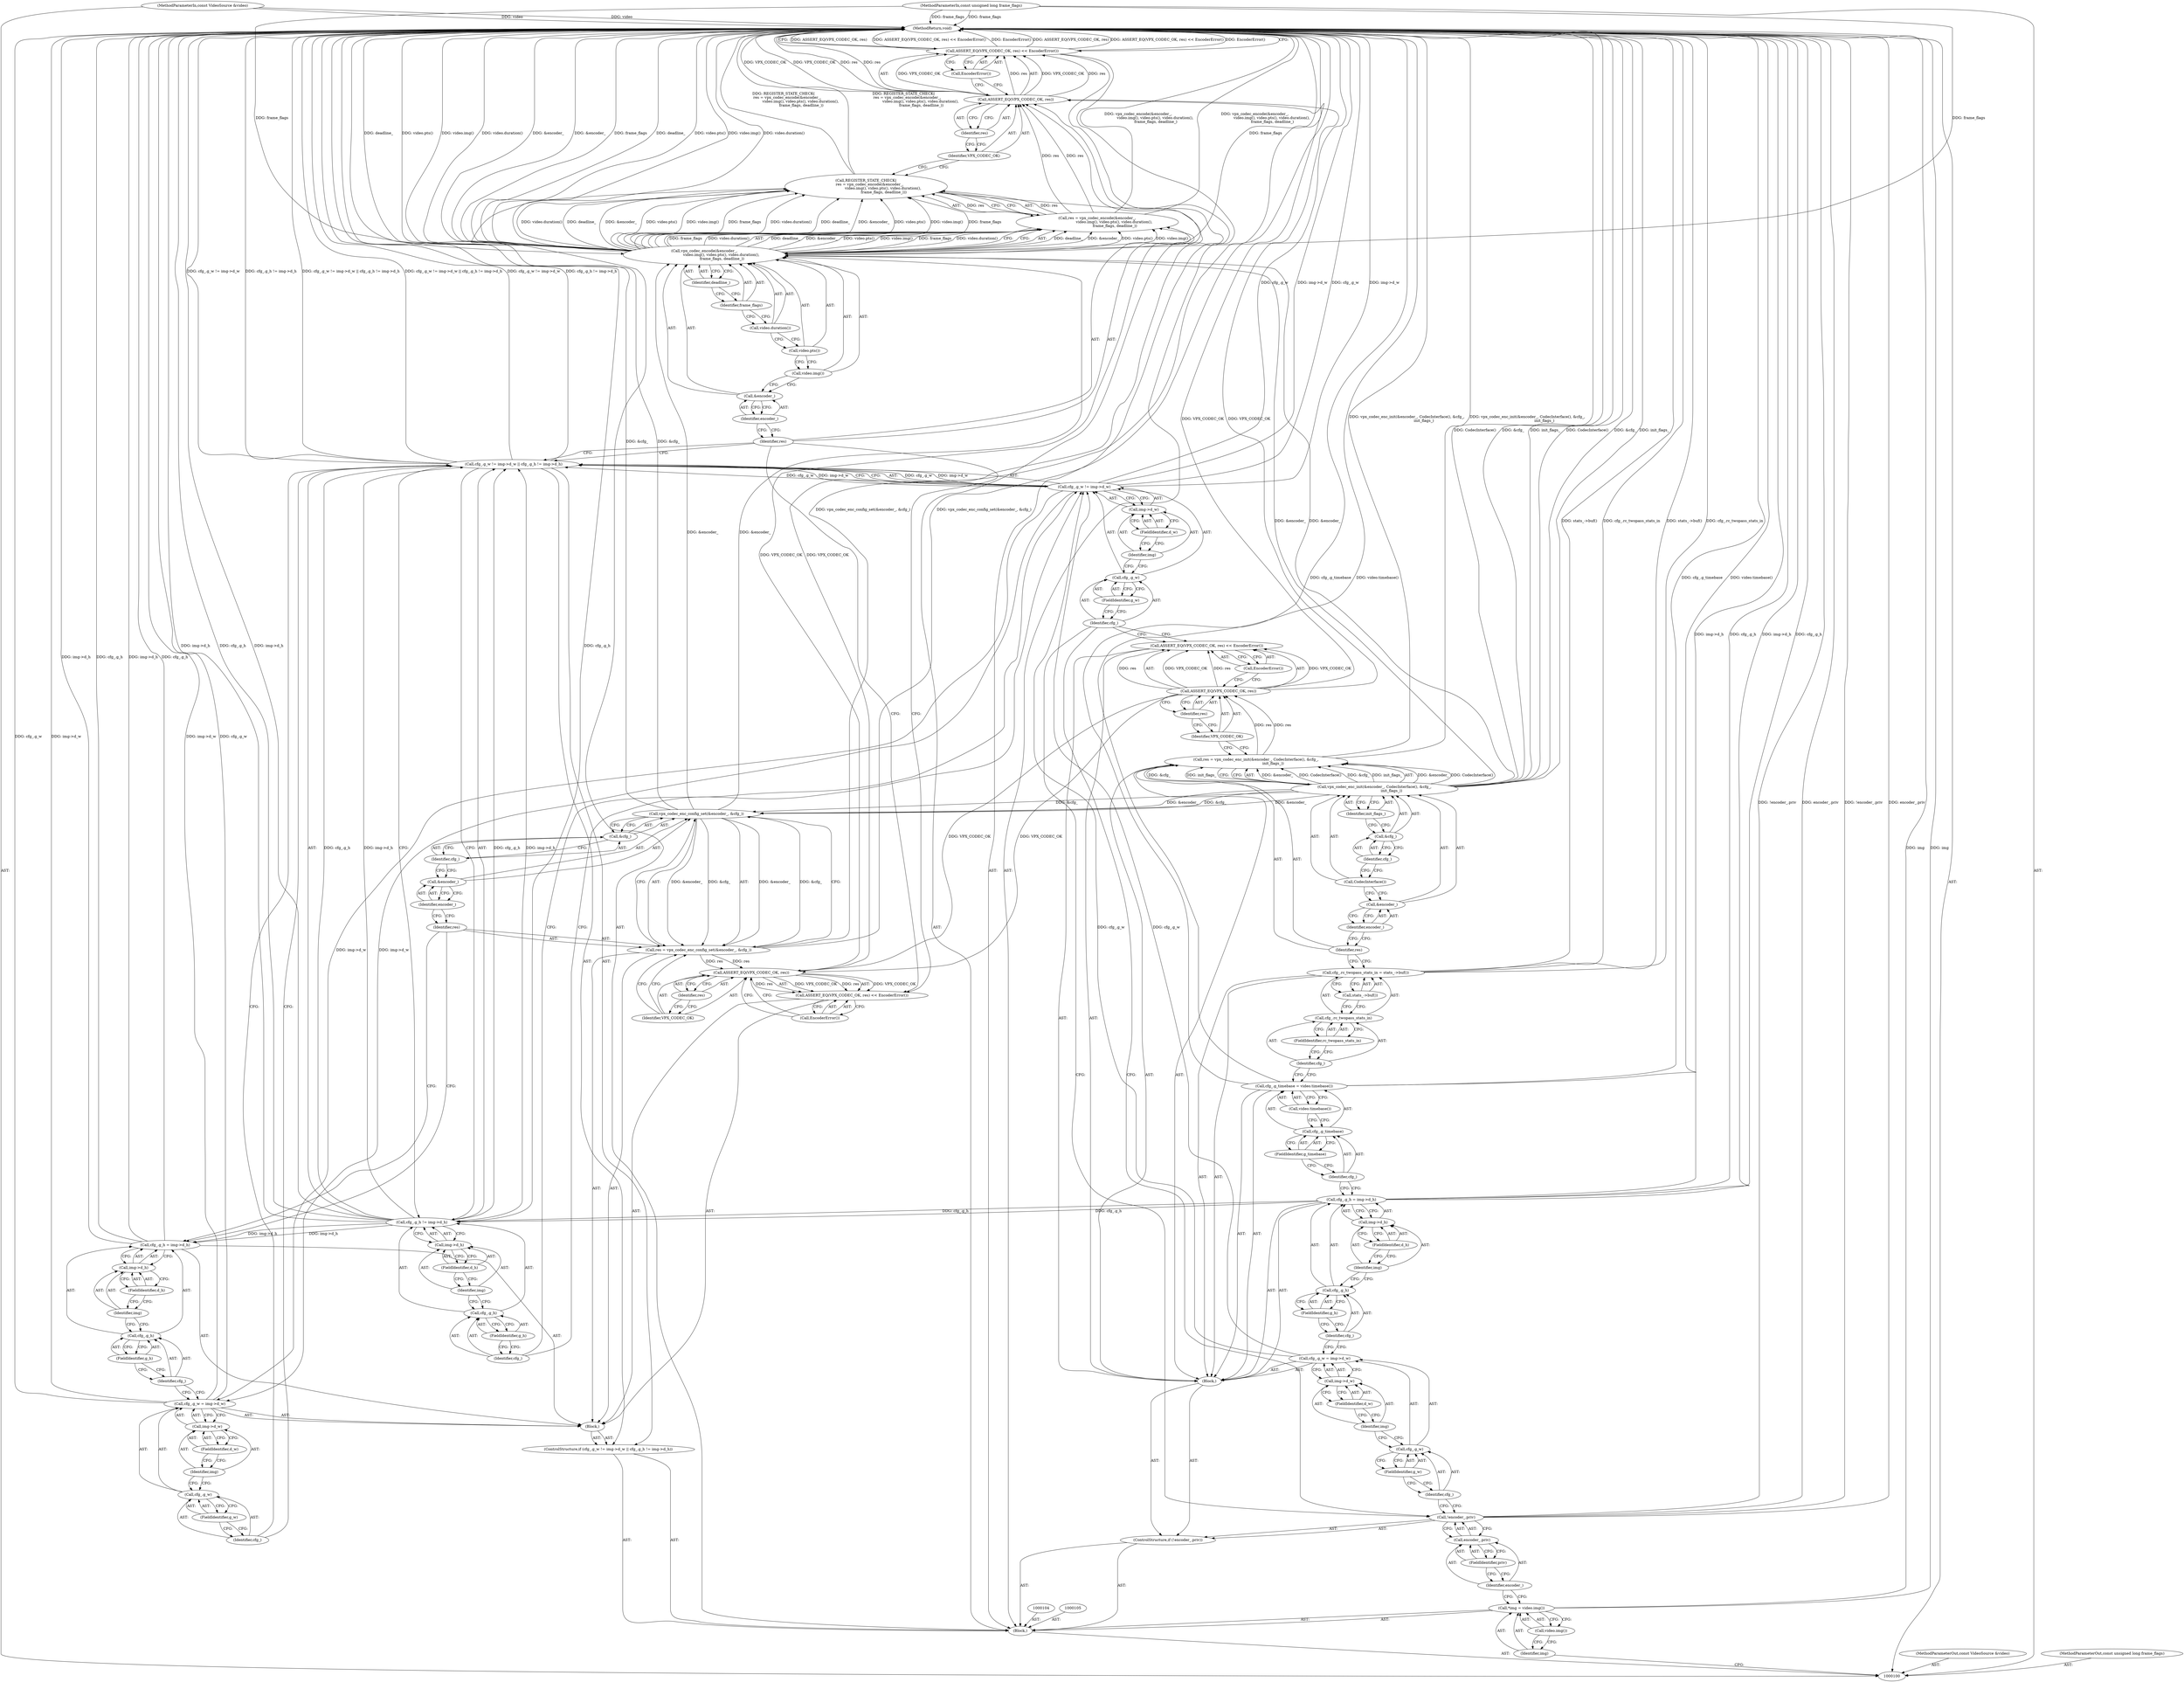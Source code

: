 digraph "1_Android_5a9753fca56f0eeb9f61e342b2fccffc364f9426_61" {
"1000212" [label="(MethodReturn,void)"];
"1000101" [label="(MethodParameterIn,const VideoSource &video)"];
"1000309" [label="(MethodParameterOut,const VideoSource &video)"];
"1000133" [label="(Call,video.timebase())"];
"1000129" [label="(Call,cfg_.g_timebase = video.timebase())"];
"1000130" [label="(Call,cfg_.g_timebase)"];
"1000131" [label="(Identifier,cfg_)"];
"1000132" [label="(FieldIdentifier,g_timebase)"];
"1000138" [label="(Call,stats_->buf())"];
"1000134" [label="(Call,cfg_.rc_twopass_stats_in = stats_->buf())"];
"1000135" [label="(Call,cfg_.rc_twopass_stats_in)"];
"1000136" [label="(Identifier,cfg_)"];
"1000137" [label="(FieldIdentifier,rc_twopass_stats_in)"];
"1000141" [label="(Call,vpx_codec_enc_init(&encoder_, CodecInterface(), &cfg_,\n                             init_flags_))"];
"1000142" [label="(Call,&encoder_)"];
"1000143" [label="(Identifier,encoder_)"];
"1000139" [label="(Call,res = vpx_codec_enc_init(&encoder_, CodecInterface(), &cfg_,\n                             init_flags_))"];
"1000140" [label="(Identifier,res)"];
"1000144" [label="(Call,CodecInterface())"];
"1000145" [label="(Call,&cfg_)"];
"1000146" [label="(Identifier,cfg_)"];
"1000147" [label="(Identifier,init_flags_)"];
"1000150" [label="(Identifier,VPX_CODEC_OK)"];
"1000151" [label="(Identifier,res)"];
"1000152" [label="(Call,EncoderError())"];
"1000148" [label="(Call,ASSERT_EQ(VPX_CODEC_OK, res) << EncoderError())"];
"1000149" [label="(Call,ASSERT_EQ(VPX_CODEC_OK, res))"];
"1000158" [label="(FieldIdentifier,g_w)"];
"1000159" [label="(Call,img->d_w)"];
"1000160" [label="(Identifier,img)"];
"1000161" [label="(FieldIdentifier,d_w)"];
"1000153" [label="(ControlStructure,if (cfg_.g_w != img->d_w || cfg_.g_h != img->d_h))"];
"1000162" [label="(Call,cfg_.g_h != img->d_h)"];
"1000163" [label="(Call,cfg_.g_h)"];
"1000164" [label="(Identifier,cfg_)"];
"1000165" [label="(FieldIdentifier,g_h)"];
"1000166" [label="(Call,img->d_h)"];
"1000167" [label="(Identifier,img)"];
"1000168" [label="(FieldIdentifier,d_h)"];
"1000169" [label="(Block,)"];
"1000154" [label="(Call,cfg_.g_w != img->d_w || cfg_.g_h != img->d_h)"];
"1000155" [label="(Call,cfg_.g_w != img->d_w)"];
"1000156" [label="(Call,cfg_.g_w)"];
"1000157" [label="(Identifier,cfg_)"];
"1000173" [label="(FieldIdentifier,g_w)"];
"1000174" [label="(Call,img->d_w)"];
"1000175" [label="(Identifier,img)"];
"1000176" [label="(FieldIdentifier,d_w)"];
"1000170" [label="(Call,cfg_.g_w = img->d_w)"];
"1000171" [label="(Call,cfg_.g_w)"];
"1000172" [label="(Identifier,cfg_)"];
"1000181" [label="(Call,img->d_h)"];
"1000182" [label="(Identifier,img)"];
"1000183" [label="(FieldIdentifier,d_h)"];
"1000177" [label="(Call,cfg_.g_h = img->d_h)"];
"1000178" [label="(Call,cfg_.g_h)"];
"1000179" [label="(Identifier,cfg_)"];
"1000180" [label="(FieldIdentifier,g_h)"];
"1000186" [label="(Call,vpx_codec_enc_config_set(&encoder_, &cfg_))"];
"1000187" [label="(Call,&encoder_)"];
"1000188" [label="(Identifier,encoder_)"];
"1000184" [label="(Call,res = vpx_codec_enc_config_set(&encoder_, &cfg_))"];
"1000185" [label="(Identifier,res)"];
"1000189" [label="(Call,&cfg_)"];
"1000190" [label="(Identifier,cfg_)"];
"1000102" [label="(MethodParameterIn,const unsigned long frame_flags)"];
"1000310" [label="(MethodParameterOut,const unsigned long frame_flags)"];
"1000103" [label="(Block,)"];
"1000193" [label="(Identifier,VPX_CODEC_OK)"];
"1000194" [label="(Identifier,res)"];
"1000195" [label="(Call,EncoderError())"];
"1000191" [label="(Call,ASSERT_EQ(VPX_CODEC_OK, res) << EncoderError())"];
"1000192" [label="(Call,ASSERT_EQ(VPX_CODEC_OK, res))"];
"1000196" [label="(Call,REGISTER_STATE_CHECK(\n      res = vpx_codec_encode(&encoder_,\n                             video.img(), video.pts(), video.duration(),\n                              frame_flags, deadline_)))"];
"1000199" [label="(Call,vpx_codec_encode(&encoder_,\n                             video.img(), video.pts(), video.duration(),\n                              frame_flags, deadline_))"];
"1000200" [label="(Call,&encoder_)"];
"1000201" [label="(Identifier,encoder_)"];
"1000197" [label="(Call,res = vpx_codec_encode(&encoder_,\n                             video.img(), video.pts(), video.duration(),\n                              frame_flags, deadline_))"];
"1000198" [label="(Identifier,res)"];
"1000202" [label="(Call,video.img())"];
"1000203" [label="(Call,video.pts())"];
"1000204" [label="(Call,video.duration())"];
"1000205" [label="(Identifier,frame_flags)"];
"1000206" [label="(Identifier,deadline_)"];
"1000209" [label="(Identifier,VPX_CODEC_OK)"];
"1000210" [label="(Identifier,res)"];
"1000207" [label="(Call,ASSERT_EQ(VPX_CODEC_OK, res) << EncoderError())"];
"1000208" [label="(Call,ASSERT_EQ(VPX_CODEC_OK, res))"];
"1000211" [label="(Call,EncoderError())"];
"1000106" [label="(Call,*img = video.img())"];
"1000107" [label="(Identifier,img)"];
"1000108" [label="(Call,video.img())"];
"1000113" [label="(FieldIdentifier,priv)"];
"1000109" [label="(ControlStructure,if (!encoder_.priv))"];
"1000114" [label="(Block,)"];
"1000110" [label="(Call,!encoder_.priv)"];
"1000111" [label="(Call,encoder_.priv)"];
"1000112" [label="(Identifier,encoder_)"];
"1000119" [label="(Call,img->d_w)"];
"1000120" [label="(Identifier,img)"];
"1000121" [label="(FieldIdentifier,d_w)"];
"1000115" [label="(Call,cfg_.g_w = img->d_w)"];
"1000116" [label="(Call,cfg_.g_w)"];
"1000117" [label="(Identifier,cfg_)"];
"1000118" [label="(FieldIdentifier,g_w)"];
"1000126" [label="(Call,img->d_h)"];
"1000127" [label="(Identifier,img)"];
"1000128" [label="(FieldIdentifier,d_h)"];
"1000122" [label="(Call,cfg_.g_h = img->d_h)"];
"1000123" [label="(Call,cfg_.g_h)"];
"1000124" [label="(Identifier,cfg_)"];
"1000125" [label="(FieldIdentifier,g_h)"];
"1000212" -> "1000100"  [label="AST: "];
"1000212" -> "1000207"  [label="CFG: "];
"1000208" -> "1000212"  [label="DDG: VPX_CODEC_OK"];
"1000208" -> "1000212"  [label="DDG: res"];
"1000199" -> "1000212"  [label="DDG: &encoder_"];
"1000199" -> "1000212"  [label="DDG: frame_flags"];
"1000199" -> "1000212"  [label="DDG: deadline_"];
"1000199" -> "1000212"  [label="DDG: video.pts()"];
"1000199" -> "1000212"  [label="DDG: video.img()"];
"1000199" -> "1000212"  [label="DDG: video.duration()"];
"1000186" -> "1000212"  [label="DDG: &cfg_"];
"1000177" -> "1000212"  [label="DDG: img->d_h"];
"1000177" -> "1000212"  [label="DDG: cfg_.g_h"];
"1000207" -> "1000212"  [label="DDG: ASSERT_EQ(VPX_CODEC_OK, res)"];
"1000207" -> "1000212"  [label="DDG: ASSERT_EQ(VPX_CODEC_OK, res) << EncoderError()"];
"1000207" -> "1000212"  [label="DDG: EncoderError()"];
"1000154" -> "1000212"  [label="DDG: cfg_.g_w != img->d_w || cfg_.g_h != img->d_h"];
"1000154" -> "1000212"  [label="DDG: cfg_.g_w != img->d_w"];
"1000154" -> "1000212"  [label="DDG: cfg_.g_h != img->d_h"];
"1000155" -> "1000212"  [label="DDG: img->d_w"];
"1000155" -> "1000212"  [label="DDG: cfg_.g_w"];
"1000129" -> "1000212"  [label="DDG: cfg_.g_timebase"];
"1000129" -> "1000212"  [label="DDG: video.timebase()"];
"1000184" -> "1000212"  [label="DDG: vpx_codec_enc_config_set(&encoder_, &cfg_)"];
"1000122" -> "1000212"  [label="DDG: img->d_h"];
"1000122" -> "1000212"  [label="DDG: cfg_.g_h"];
"1000106" -> "1000212"  [label="DDG: img"];
"1000139" -> "1000212"  [label="DDG: vpx_codec_enc_init(&encoder_, CodecInterface(), &cfg_,\n                             init_flags_)"];
"1000162" -> "1000212"  [label="DDG: img->d_h"];
"1000162" -> "1000212"  [label="DDG: cfg_.g_h"];
"1000141" -> "1000212"  [label="DDG: CodecInterface()"];
"1000141" -> "1000212"  [label="DDG: &cfg_"];
"1000141" -> "1000212"  [label="DDG: init_flags_"];
"1000102" -> "1000212"  [label="DDG: frame_flags"];
"1000197" -> "1000212"  [label="DDG: vpx_codec_encode(&encoder_,\n                             video.img(), video.pts(), video.duration(),\n                              frame_flags, deadline_)"];
"1000134" -> "1000212"  [label="DDG: cfg_.rc_twopass_stats_in"];
"1000134" -> "1000212"  [label="DDG: stats_->buf()"];
"1000101" -> "1000212"  [label="DDG: video"];
"1000110" -> "1000212"  [label="DDG: !encoder_.priv"];
"1000110" -> "1000212"  [label="DDG: encoder_.priv"];
"1000170" -> "1000212"  [label="DDG: cfg_.g_w"];
"1000170" -> "1000212"  [label="DDG: img->d_w"];
"1000196" -> "1000212"  [label="DDG: REGISTER_STATE_CHECK(\n      res = vpx_codec_encode(&encoder_,\n                             video.img(), video.pts(), video.duration(),\n                              frame_flags, deadline_))"];
"1000101" -> "1000100"  [label="AST: "];
"1000101" -> "1000212"  [label="DDG: video"];
"1000309" -> "1000100"  [label="AST: "];
"1000133" -> "1000129"  [label="AST: "];
"1000133" -> "1000130"  [label="CFG: "];
"1000129" -> "1000133"  [label="CFG: "];
"1000129" -> "1000114"  [label="AST: "];
"1000129" -> "1000133"  [label="CFG: "];
"1000130" -> "1000129"  [label="AST: "];
"1000133" -> "1000129"  [label="AST: "];
"1000136" -> "1000129"  [label="CFG: "];
"1000129" -> "1000212"  [label="DDG: cfg_.g_timebase"];
"1000129" -> "1000212"  [label="DDG: video.timebase()"];
"1000130" -> "1000129"  [label="AST: "];
"1000130" -> "1000132"  [label="CFG: "];
"1000131" -> "1000130"  [label="AST: "];
"1000132" -> "1000130"  [label="AST: "];
"1000133" -> "1000130"  [label="CFG: "];
"1000131" -> "1000130"  [label="AST: "];
"1000131" -> "1000122"  [label="CFG: "];
"1000132" -> "1000131"  [label="CFG: "];
"1000132" -> "1000130"  [label="AST: "];
"1000132" -> "1000131"  [label="CFG: "];
"1000130" -> "1000132"  [label="CFG: "];
"1000138" -> "1000134"  [label="AST: "];
"1000138" -> "1000135"  [label="CFG: "];
"1000134" -> "1000138"  [label="CFG: "];
"1000134" -> "1000114"  [label="AST: "];
"1000134" -> "1000138"  [label="CFG: "];
"1000135" -> "1000134"  [label="AST: "];
"1000138" -> "1000134"  [label="AST: "];
"1000140" -> "1000134"  [label="CFG: "];
"1000134" -> "1000212"  [label="DDG: cfg_.rc_twopass_stats_in"];
"1000134" -> "1000212"  [label="DDG: stats_->buf()"];
"1000135" -> "1000134"  [label="AST: "];
"1000135" -> "1000137"  [label="CFG: "];
"1000136" -> "1000135"  [label="AST: "];
"1000137" -> "1000135"  [label="AST: "];
"1000138" -> "1000135"  [label="CFG: "];
"1000136" -> "1000135"  [label="AST: "];
"1000136" -> "1000129"  [label="CFG: "];
"1000137" -> "1000136"  [label="CFG: "];
"1000137" -> "1000135"  [label="AST: "];
"1000137" -> "1000136"  [label="CFG: "];
"1000135" -> "1000137"  [label="CFG: "];
"1000141" -> "1000139"  [label="AST: "];
"1000141" -> "1000147"  [label="CFG: "];
"1000142" -> "1000141"  [label="AST: "];
"1000144" -> "1000141"  [label="AST: "];
"1000145" -> "1000141"  [label="AST: "];
"1000147" -> "1000141"  [label="AST: "];
"1000139" -> "1000141"  [label="CFG: "];
"1000141" -> "1000212"  [label="DDG: CodecInterface()"];
"1000141" -> "1000212"  [label="DDG: &cfg_"];
"1000141" -> "1000212"  [label="DDG: init_flags_"];
"1000141" -> "1000139"  [label="DDG: &encoder_"];
"1000141" -> "1000139"  [label="DDG: CodecInterface()"];
"1000141" -> "1000139"  [label="DDG: &cfg_"];
"1000141" -> "1000139"  [label="DDG: init_flags_"];
"1000141" -> "1000186"  [label="DDG: &encoder_"];
"1000141" -> "1000186"  [label="DDG: &cfg_"];
"1000141" -> "1000199"  [label="DDG: &encoder_"];
"1000142" -> "1000141"  [label="AST: "];
"1000142" -> "1000143"  [label="CFG: "];
"1000143" -> "1000142"  [label="AST: "];
"1000144" -> "1000142"  [label="CFG: "];
"1000143" -> "1000142"  [label="AST: "];
"1000143" -> "1000140"  [label="CFG: "];
"1000142" -> "1000143"  [label="CFG: "];
"1000139" -> "1000114"  [label="AST: "];
"1000139" -> "1000141"  [label="CFG: "];
"1000140" -> "1000139"  [label="AST: "];
"1000141" -> "1000139"  [label="AST: "];
"1000150" -> "1000139"  [label="CFG: "];
"1000139" -> "1000212"  [label="DDG: vpx_codec_enc_init(&encoder_, CodecInterface(), &cfg_,\n                             init_flags_)"];
"1000141" -> "1000139"  [label="DDG: &encoder_"];
"1000141" -> "1000139"  [label="DDG: CodecInterface()"];
"1000141" -> "1000139"  [label="DDG: &cfg_"];
"1000141" -> "1000139"  [label="DDG: init_flags_"];
"1000139" -> "1000149"  [label="DDG: res"];
"1000140" -> "1000139"  [label="AST: "];
"1000140" -> "1000134"  [label="CFG: "];
"1000143" -> "1000140"  [label="CFG: "];
"1000144" -> "1000141"  [label="AST: "];
"1000144" -> "1000142"  [label="CFG: "];
"1000146" -> "1000144"  [label="CFG: "];
"1000145" -> "1000141"  [label="AST: "];
"1000145" -> "1000146"  [label="CFG: "];
"1000146" -> "1000145"  [label="AST: "];
"1000147" -> "1000145"  [label="CFG: "];
"1000146" -> "1000145"  [label="AST: "];
"1000146" -> "1000144"  [label="CFG: "];
"1000145" -> "1000146"  [label="CFG: "];
"1000147" -> "1000141"  [label="AST: "];
"1000147" -> "1000145"  [label="CFG: "];
"1000141" -> "1000147"  [label="CFG: "];
"1000150" -> "1000149"  [label="AST: "];
"1000150" -> "1000139"  [label="CFG: "];
"1000151" -> "1000150"  [label="CFG: "];
"1000151" -> "1000149"  [label="AST: "];
"1000151" -> "1000150"  [label="CFG: "];
"1000149" -> "1000151"  [label="CFG: "];
"1000152" -> "1000148"  [label="AST: "];
"1000152" -> "1000149"  [label="CFG: "];
"1000148" -> "1000152"  [label="CFG: "];
"1000148" -> "1000114"  [label="AST: "];
"1000148" -> "1000152"  [label="CFG: "];
"1000149" -> "1000148"  [label="AST: "];
"1000152" -> "1000148"  [label="AST: "];
"1000157" -> "1000148"  [label="CFG: "];
"1000149" -> "1000148"  [label="DDG: VPX_CODEC_OK"];
"1000149" -> "1000148"  [label="DDG: res"];
"1000149" -> "1000148"  [label="AST: "];
"1000149" -> "1000151"  [label="CFG: "];
"1000150" -> "1000149"  [label="AST: "];
"1000151" -> "1000149"  [label="AST: "];
"1000152" -> "1000149"  [label="CFG: "];
"1000149" -> "1000148"  [label="DDG: VPX_CODEC_OK"];
"1000149" -> "1000148"  [label="DDG: res"];
"1000139" -> "1000149"  [label="DDG: res"];
"1000149" -> "1000192"  [label="DDG: VPX_CODEC_OK"];
"1000149" -> "1000208"  [label="DDG: VPX_CODEC_OK"];
"1000158" -> "1000156"  [label="AST: "];
"1000158" -> "1000157"  [label="CFG: "];
"1000156" -> "1000158"  [label="CFG: "];
"1000159" -> "1000155"  [label="AST: "];
"1000159" -> "1000161"  [label="CFG: "];
"1000160" -> "1000159"  [label="AST: "];
"1000161" -> "1000159"  [label="AST: "];
"1000155" -> "1000159"  [label="CFG: "];
"1000160" -> "1000159"  [label="AST: "];
"1000160" -> "1000156"  [label="CFG: "];
"1000161" -> "1000160"  [label="CFG: "];
"1000161" -> "1000159"  [label="AST: "];
"1000161" -> "1000160"  [label="CFG: "];
"1000159" -> "1000161"  [label="CFG: "];
"1000153" -> "1000103"  [label="AST: "];
"1000154" -> "1000153"  [label="AST: "];
"1000169" -> "1000153"  [label="AST: "];
"1000162" -> "1000154"  [label="AST: "];
"1000162" -> "1000166"  [label="CFG: "];
"1000163" -> "1000162"  [label="AST: "];
"1000166" -> "1000162"  [label="AST: "];
"1000154" -> "1000162"  [label="CFG: "];
"1000162" -> "1000212"  [label="DDG: img->d_h"];
"1000162" -> "1000212"  [label="DDG: cfg_.g_h"];
"1000162" -> "1000154"  [label="DDG: cfg_.g_h"];
"1000162" -> "1000154"  [label="DDG: img->d_h"];
"1000122" -> "1000162"  [label="DDG: cfg_.g_h"];
"1000162" -> "1000177"  [label="DDG: img->d_h"];
"1000163" -> "1000162"  [label="AST: "];
"1000163" -> "1000165"  [label="CFG: "];
"1000164" -> "1000163"  [label="AST: "];
"1000165" -> "1000163"  [label="AST: "];
"1000167" -> "1000163"  [label="CFG: "];
"1000164" -> "1000163"  [label="AST: "];
"1000164" -> "1000155"  [label="CFG: "];
"1000165" -> "1000164"  [label="CFG: "];
"1000165" -> "1000163"  [label="AST: "];
"1000165" -> "1000164"  [label="CFG: "];
"1000163" -> "1000165"  [label="CFG: "];
"1000166" -> "1000162"  [label="AST: "];
"1000166" -> "1000168"  [label="CFG: "];
"1000167" -> "1000166"  [label="AST: "];
"1000168" -> "1000166"  [label="AST: "];
"1000162" -> "1000166"  [label="CFG: "];
"1000167" -> "1000166"  [label="AST: "];
"1000167" -> "1000163"  [label="CFG: "];
"1000168" -> "1000167"  [label="CFG: "];
"1000168" -> "1000166"  [label="AST: "];
"1000168" -> "1000167"  [label="CFG: "];
"1000166" -> "1000168"  [label="CFG: "];
"1000169" -> "1000153"  [label="AST: "];
"1000170" -> "1000169"  [label="AST: "];
"1000177" -> "1000169"  [label="AST: "];
"1000184" -> "1000169"  [label="AST: "];
"1000191" -> "1000169"  [label="AST: "];
"1000154" -> "1000153"  [label="AST: "];
"1000154" -> "1000155"  [label="CFG: "];
"1000154" -> "1000162"  [label="CFG: "];
"1000155" -> "1000154"  [label="AST: "];
"1000162" -> "1000154"  [label="AST: "];
"1000172" -> "1000154"  [label="CFG: "];
"1000198" -> "1000154"  [label="CFG: "];
"1000154" -> "1000212"  [label="DDG: cfg_.g_w != img->d_w || cfg_.g_h != img->d_h"];
"1000154" -> "1000212"  [label="DDG: cfg_.g_w != img->d_w"];
"1000154" -> "1000212"  [label="DDG: cfg_.g_h != img->d_h"];
"1000155" -> "1000154"  [label="DDG: cfg_.g_w"];
"1000155" -> "1000154"  [label="DDG: img->d_w"];
"1000162" -> "1000154"  [label="DDG: cfg_.g_h"];
"1000162" -> "1000154"  [label="DDG: img->d_h"];
"1000155" -> "1000154"  [label="AST: "];
"1000155" -> "1000159"  [label="CFG: "];
"1000156" -> "1000155"  [label="AST: "];
"1000159" -> "1000155"  [label="AST: "];
"1000164" -> "1000155"  [label="CFG: "];
"1000154" -> "1000155"  [label="CFG: "];
"1000155" -> "1000212"  [label="DDG: img->d_w"];
"1000155" -> "1000212"  [label="DDG: cfg_.g_w"];
"1000155" -> "1000154"  [label="DDG: cfg_.g_w"];
"1000155" -> "1000154"  [label="DDG: img->d_w"];
"1000115" -> "1000155"  [label="DDG: cfg_.g_w"];
"1000155" -> "1000170"  [label="DDG: img->d_w"];
"1000156" -> "1000155"  [label="AST: "];
"1000156" -> "1000158"  [label="CFG: "];
"1000157" -> "1000156"  [label="AST: "];
"1000158" -> "1000156"  [label="AST: "];
"1000160" -> "1000156"  [label="CFG: "];
"1000157" -> "1000156"  [label="AST: "];
"1000157" -> "1000148"  [label="CFG: "];
"1000157" -> "1000110"  [label="CFG: "];
"1000158" -> "1000157"  [label="CFG: "];
"1000173" -> "1000171"  [label="AST: "];
"1000173" -> "1000172"  [label="CFG: "];
"1000171" -> "1000173"  [label="CFG: "];
"1000174" -> "1000170"  [label="AST: "];
"1000174" -> "1000176"  [label="CFG: "];
"1000175" -> "1000174"  [label="AST: "];
"1000176" -> "1000174"  [label="AST: "];
"1000170" -> "1000174"  [label="CFG: "];
"1000175" -> "1000174"  [label="AST: "];
"1000175" -> "1000171"  [label="CFG: "];
"1000176" -> "1000175"  [label="CFG: "];
"1000176" -> "1000174"  [label="AST: "];
"1000176" -> "1000175"  [label="CFG: "];
"1000174" -> "1000176"  [label="CFG: "];
"1000170" -> "1000169"  [label="AST: "];
"1000170" -> "1000174"  [label="CFG: "];
"1000171" -> "1000170"  [label="AST: "];
"1000174" -> "1000170"  [label="AST: "];
"1000179" -> "1000170"  [label="CFG: "];
"1000170" -> "1000212"  [label="DDG: cfg_.g_w"];
"1000170" -> "1000212"  [label="DDG: img->d_w"];
"1000155" -> "1000170"  [label="DDG: img->d_w"];
"1000171" -> "1000170"  [label="AST: "];
"1000171" -> "1000173"  [label="CFG: "];
"1000172" -> "1000171"  [label="AST: "];
"1000173" -> "1000171"  [label="AST: "];
"1000175" -> "1000171"  [label="CFG: "];
"1000172" -> "1000171"  [label="AST: "];
"1000172" -> "1000154"  [label="CFG: "];
"1000173" -> "1000172"  [label="CFG: "];
"1000181" -> "1000177"  [label="AST: "];
"1000181" -> "1000183"  [label="CFG: "];
"1000182" -> "1000181"  [label="AST: "];
"1000183" -> "1000181"  [label="AST: "];
"1000177" -> "1000181"  [label="CFG: "];
"1000182" -> "1000181"  [label="AST: "];
"1000182" -> "1000178"  [label="CFG: "];
"1000183" -> "1000182"  [label="CFG: "];
"1000183" -> "1000181"  [label="AST: "];
"1000183" -> "1000182"  [label="CFG: "];
"1000181" -> "1000183"  [label="CFG: "];
"1000177" -> "1000169"  [label="AST: "];
"1000177" -> "1000181"  [label="CFG: "];
"1000178" -> "1000177"  [label="AST: "];
"1000181" -> "1000177"  [label="AST: "];
"1000185" -> "1000177"  [label="CFG: "];
"1000177" -> "1000212"  [label="DDG: img->d_h"];
"1000177" -> "1000212"  [label="DDG: cfg_.g_h"];
"1000162" -> "1000177"  [label="DDG: img->d_h"];
"1000178" -> "1000177"  [label="AST: "];
"1000178" -> "1000180"  [label="CFG: "];
"1000179" -> "1000178"  [label="AST: "];
"1000180" -> "1000178"  [label="AST: "];
"1000182" -> "1000178"  [label="CFG: "];
"1000179" -> "1000178"  [label="AST: "];
"1000179" -> "1000170"  [label="CFG: "];
"1000180" -> "1000179"  [label="CFG: "];
"1000180" -> "1000178"  [label="AST: "];
"1000180" -> "1000179"  [label="CFG: "];
"1000178" -> "1000180"  [label="CFG: "];
"1000186" -> "1000184"  [label="AST: "];
"1000186" -> "1000189"  [label="CFG: "];
"1000187" -> "1000186"  [label="AST: "];
"1000189" -> "1000186"  [label="AST: "];
"1000184" -> "1000186"  [label="CFG: "];
"1000186" -> "1000212"  [label="DDG: &cfg_"];
"1000186" -> "1000184"  [label="DDG: &encoder_"];
"1000186" -> "1000184"  [label="DDG: &cfg_"];
"1000141" -> "1000186"  [label="DDG: &encoder_"];
"1000141" -> "1000186"  [label="DDG: &cfg_"];
"1000186" -> "1000199"  [label="DDG: &encoder_"];
"1000187" -> "1000186"  [label="AST: "];
"1000187" -> "1000188"  [label="CFG: "];
"1000188" -> "1000187"  [label="AST: "];
"1000190" -> "1000187"  [label="CFG: "];
"1000188" -> "1000187"  [label="AST: "];
"1000188" -> "1000185"  [label="CFG: "];
"1000187" -> "1000188"  [label="CFG: "];
"1000184" -> "1000169"  [label="AST: "];
"1000184" -> "1000186"  [label="CFG: "];
"1000185" -> "1000184"  [label="AST: "];
"1000186" -> "1000184"  [label="AST: "];
"1000193" -> "1000184"  [label="CFG: "];
"1000184" -> "1000212"  [label="DDG: vpx_codec_enc_config_set(&encoder_, &cfg_)"];
"1000186" -> "1000184"  [label="DDG: &encoder_"];
"1000186" -> "1000184"  [label="DDG: &cfg_"];
"1000184" -> "1000192"  [label="DDG: res"];
"1000185" -> "1000184"  [label="AST: "];
"1000185" -> "1000177"  [label="CFG: "];
"1000188" -> "1000185"  [label="CFG: "];
"1000189" -> "1000186"  [label="AST: "];
"1000189" -> "1000190"  [label="CFG: "];
"1000190" -> "1000189"  [label="AST: "];
"1000186" -> "1000189"  [label="CFG: "];
"1000190" -> "1000189"  [label="AST: "];
"1000190" -> "1000187"  [label="CFG: "];
"1000189" -> "1000190"  [label="CFG: "];
"1000102" -> "1000100"  [label="AST: "];
"1000102" -> "1000212"  [label="DDG: frame_flags"];
"1000102" -> "1000199"  [label="DDG: frame_flags"];
"1000310" -> "1000100"  [label="AST: "];
"1000103" -> "1000100"  [label="AST: "];
"1000104" -> "1000103"  [label="AST: "];
"1000105" -> "1000103"  [label="AST: "];
"1000106" -> "1000103"  [label="AST: "];
"1000109" -> "1000103"  [label="AST: "];
"1000153" -> "1000103"  [label="AST: "];
"1000196" -> "1000103"  [label="AST: "];
"1000207" -> "1000103"  [label="AST: "];
"1000193" -> "1000192"  [label="AST: "];
"1000193" -> "1000184"  [label="CFG: "];
"1000194" -> "1000193"  [label="CFG: "];
"1000194" -> "1000192"  [label="AST: "];
"1000194" -> "1000193"  [label="CFG: "];
"1000192" -> "1000194"  [label="CFG: "];
"1000195" -> "1000191"  [label="AST: "];
"1000195" -> "1000192"  [label="CFG: "];
"1000191" -> "1000195"  [label="CFG: "];
"1000191" -> "1000169"  [label="AST: "];
"1000191" -> "1000195"  [label="CFG: "];
"1000192" -> "1000191"  [label="AST: "];
"1000195" -> "1000191"  [label="AST: "];
"1000198" -> "1000191"  [label="CFG: "];
"1000192" -> "1000191"  [label="DDG: VPX_CODEC_OK"];
"1000192" -> "1000191"  [label="DDG: res"];
"1000192" -> "1000191"  [label="AST: "];
"1000192" -> "1000194"  [label="CFG: "];
"1000193" -> "1000192"  [label="AST: "];
"1000194" -> "1000192"  [label="AST: "];
"1000195" -> "1000192"  [label="CFG: "];
"1000192" -> "1000191"  [label="DDG: VPX_CODEC_OK"];
"1000192" -> "1000191"  [label="DDG: res"];
"1000149" -> "1000192"  [label="DDG: VPX_CODEC_OK"];
"1000184" -> "1000192"  [label="DDG: res"];
"1000192" -> "1000208"  [label="DDG: VPX_CODEC_OK"];
"1000196" -> "1000103"  [label="AST: "];
"1000196" -> "1000197"  [label="CFG: "];
"1000197" -> "1000196"  [label="AST: "];
"1000209" -> "1000196"  [label="CFG: "];
"1000196" -> "1000212"  [label="DDG: REGISTER_STATE_CHECK(\n      res = vpx_codec_encode(&encoder_,\n                             video.img(), video.pts(), video.duration(),\n                              frame_flags, deadline_))"];
"1000197" -> "1000196"  [label="DDG: res"];
"1000199" -> "1000196"  [label="DDG: deadline_"];
"1000199" -> "1000196"  [label="DDG: &encoder_"];
"1000199" -> "1000196"  [label="DDG: video.pts()"];
"1000199" -> "1000196"  [label="DDG: video.img()"];
"1000199" -> "1000196"  [label="DDG: frame_flags"];
"1000199" -> "1000196"  [label="DDG: video.duration()"];
"1000199" -> "1000197"  [label="AST: "];
"1000199" -> "1000206"  [label="CFG: "];
"1000200" -> "1000199"  [label="AST: "];
"1000202" -> "1000199"  [label="AST: "];
"1000203" -> "1000199"  [label="AST: "];
"1000204" -> "1000199"  [label="AST: "];
"1000205" -> "1000199"  [label="AST: "];
"1000206" -> "1000199"  [label="AST: "];
"1000197" -> "1000199"  [label="CFG: "];
"1000199" -> "1000212"  [label="DDG: &encoder_"];
"1000199" -> "1000212"  [label="DDG: frame_flags"];
"1000199" -> "1000212"  [label="DDG: deadline_"];
"1000199" -> "1000212"  [label="DDG: video.pts()"];
"1000199" -> "1000212"  [label="DDG: video.img()"];
"1000199" -> "1000212"  [label="DDG: video.duration()"];
"1000199" -> "1000196"  [label="DDG: deadline_"];
"1000199" -> "1000196"  [label="DDG: &encoder_"];
"1000199" -> "1000196"  [label="DDG: video.pts()"];
"1000199" -> "1000196"  [label="DDG: video.img()"];
"1000199" -> "1000196"  [label="DDG: frame_flags"];
"1000199" -> "1000196"  [label="DDG: video.duration()"];
"1000199" -> "1000197"  [label="DDG: deadline_"];
"1000199" -> "1000197"  [label="DDG: &encoder_"];
"1000199" -> "1000197"  [label="DDG: video.pts()"];
"1000199" -> "1000197"  [label="DDG: video.img()"];
"1000199" -> "1000197"  [label="DDG: frame_flags"];
"1000199" -> "1000197"  [label="DDG: video.duration()"];
"1000186" -> "1000199"  [label="DDG: &encoder_"];
"1000141" -> "1000199"  [label="DDG: &encoder_"];
"1000102" -> "1000199"  [label="DDG: frame_flags"];
"1000200" -> "1000199"  [label="AST: "];
"1000200" -> "1000201"  [label="CFG: "];
"1000201" -> "1000200"  [label="AST: "];
"1000202" -> "1000200"  [label="CFG: "];
"1000201" -> "1000200"  [label="AST: "];
"1000201" -> "1000198"  [label="CFG: "];
"1000200" -> "1000201"  [label="CFG: "];
"1000197" -> "1000196"  [label="AST: "];
"1000197" -> "1000199"  [label="CFG: "];
"1000198" -> "1000197"  [label="AST: "];
"1000199" -> "1000197"  [label="AST: "];
"1000196" -> "1000197"  [label="CFG: "];
"1000197" -> "1000212"  [label="DDG: vpx_codec_encode(&encoder_,\n                             video.img(), video.pts(), video.duration(),\n                              frame_flags, deadline_)"];
"1000197" -> "1000196"  [label="DDG: res"];
"1000199" -> "1000197"  [label="DDG: deadline_"];
"1000199" -> "1000197"  [label="DDG: &encoder_"];
"1000199" -> "1000197"  [label="DDG: video.pts()"];
"1000199" -> "1000197"  [label="DDG: video.img()"];
"1000199" -> "1000197"  [label="DDG: frame_flags"];
"1000199" -> "1000197"  [label="DDG: video.duration()"];
"1000197" -> "1000208"  [label="DDG: res"];
"1000198" -> "1000197"  [label="AST: "];
"1000198" -> "1000191"  [label="CFG: "];
"1000198" -> "1000154"  [label="CFG: "];
"1000201" -> "1000198"  [label="CFG: "];
"1000202" -> "1000199"  [label="AST: "];
"1000202" -> "1000200"  [label="CFG: "];
"1000203" -> "1000202"  [label="CFG: "];
"1000203" -> "1000199"  [label="AST: "];
"1000203" -> "1000202"  [label="CFG: "];
"1000204" -> "1000203"  [label="CFG: "];
"1000204" -> "1000199"  [label="AST: "];
"1000204" -> "1000203"  [label="CFG: "];
"1000205" -> "1000204"  [label="CFG: "];
"1000205" -> "1000199"  [label="AST: "];
"1000205" -> "1000204"  [label="CFG: "];
"1000206" -> "1000205"  [label="CFG: "];
"1000206" -> "1000199"  [label="AST: "];
"1000206" -> "1000205"  [label="CFG: "];
"1000199" -> "1000206"  [label="CFG: "];
"1000209" -> "1000208"  [label="AST: "];
"1000209" -> "1000196"  [label="CFG: "];
"1000210" -> "1000209"  [label="CFG: "];
"1000210" -> "1000208"  [label="AST: "];
"1000210" -> "1000209"  [label="CFG: "];
"1000208" -> "1000210"  [label="CFG: "];
"1000207" -> "1000103"  [label="AST: "];
"1000207" -> "1000211"  [label="CFG: "];
"1000208" -> "1000207"  [label="AST: "];
"1000211" -> "1000207"  [label="AST: "];
"1000212" -> "1000207"  [label="CFG: "];
"1000207" -> "1000212"  [label="DDG: ASSERT_EQ(VPX_CODEC_OK, res)"];
"1000207" -> "1000212"  [label="DDG: ASSERT_EQ(VPX_CODEC_OK, res) << EncoderError()"];
"1000207" -> "1000212"  [label="DDG: EncoderError()"];
"1000208" -> "1000207"  [label="DDG: VPX_CODEC_OK"];
"1000208" -> "1000207"  [label="DDG: res"];
"1000208" -> "1000207"  [label="AST: "];
"1000208" -> "1000210"  [label="CFG: "];
"1000209" -> "1000208"  [label="AST: "];
"1000210" -> "1000208"  [label="AST: "];
"1000211" -> "1000208"  [label="CFG: "];
"1000208" -> "1000212"  [label="DDG: VPX_CODEC_OK"];
"1000208" -> "1000212"  [label="DDG: res"];
"1000208" -> "1000207"  [label="DDG: VPX_CODEC_OK"];
"1000208" -> "1000207"  [label="DDG: res"];
"1000192" -> "1000208"  [label="DDG: VPX_CODEC_OK"];
"1000149" -> "1000208"  [label="DDG: VPX_CODEC_OK"];
"1000197" -> "1000208"  [label="DDG: res"];
"1000211" -> "1000207"  [label="AST: "];
"1000211" -> "1000208"  [label="CFG: "];
"1000207" -> "1000211"  [label="CFG: "];
"1000106" -> "1000103"  [label="AST: "];
"1000106" -> "1000108"  [label="CFG: "];
"1000107" -> "1000106"  [label="AST: "];
"1000108" -> "1000106"  [label="AST: "];
"1000112" -> "1000106"  [label="CFG: "];
"1000106" -> "1000212"  [label="DDG: img"];
"1000107" -> "1000106"  [label="AST: "];
"1000107" -> "1000100"  [label="CFG: "];
"1000108" -> "1000107"  [label="CFG: "];
"1000108" -> "1000106"  [label="AST: "];
"1000108" -> "1000107"  [label="CFG: "];
"1000106" -> "1000108"  [label="CFG: "];
"1000113" -> "1000111"  [label="AST: "];
"1000113" -> "1000112"  [label="CFG: "];
"1000111" -> "1000113"  [label="CFG: "];
"1000109" -> "1000103"  [label="AST: "];
"1000110" -> "1000109"  [label="AST: "];
"1000114" -> "1000109"  [label="AST: "];
"1000114" -> "1000109"  [label="AST: "];
"1000115" -> "1000114"  [label="AST: "];
"1000122" -> "1000114"  [label="AST: "];
"1000129" -> "1000114"  [label="AST: "];
"1000134" -> "1000114"  [label="AST: "];
"1000139" -> "1000114"  [label="AST: "];
"1000148" -> "1000114"  [label="AST: "];
"1000110" -> "1000109"  [label="AST: "];
"1000110" -> "1000111"  [label="CFG: "];
"1000111" -> "1000110"  [label="AST: "];
"1000117" -> "1000110"  [label="CFG: "];
"1000157" -> "1000110"  [label="CFG: "];
"1000110" -> "1000212"  [label="DDG: !encoder_.priv"];
"1000110" -> "1000212"  [label="DDG: encoder_.priv"];
"1000111" -> "1000110"  [label="AST: "];
"1000111" -> "1000113"  [label="CFG: "];
"1000112" -> "1000111"  [label="AST: "];
"1000113" -> "1000111"  [label="AST: "];
"1000110" -> "1000111"  [label="CFG: "];
"1000112" -> "1000111"  [label="AST: "];
"1000112" -> "1000106"  [label="CFG: "];
"1000113" -> "1000112"  [label="CFG: "];
"1000119" -> "1000115"  [label="AST: "];
"1000119" -> "1000121"  [label="CFG: "];
"1000120" -> "1000119"  [label="AST: "];
"1000121" -> "1000119"  [label="AST: "];
"1000115" -> "1000119"  [label="CFG: "];
"1000120" -> "1000119"  [label="AST: "];
"1000120" -> "1000116"  [label="CFG: "];
"1000121" -> "1000120"  [label="CFG: "];
"1000121" -> "1000119"  [label="AST: "];
"1000121" -> "1000120"  [label="CFG: "];
"1000119" -> "1000121"  [label="CFG: "];
"1000115" -> "1000114"  [label="AST: "];
"1000115" -> "1000119"  [label="CFG: "];
"1000116" -> "1000115"  [label="AST: "];
"1000119" -> "1000115"  [label="AST: "];
"1000124" -> "1000115"  [label="CFG: "];
"1000115" -> "1000155"  [label="DDG: cfg_.g_w"];
"1000116" -> "1000115"  [label="AST: "];
"1000116" -> "1000118"  [label="CFG: "];
"1000117" -> "1000116"  [label="AST: "];
"1000118" -> "1000116"  [label="AST: "];
"1000120" -> "1000116"  [label="CFG: "];
"1000117" -> "1000116"  [label="AST: "];
"1000117" -> "1000110"  [label="CFG: "];
"1000118" -> "1000117"  [label="CFG: "];
"1000118" -> "1000116"  [label="AST: "];
"1000118" -> "1000117"  [label="CFG: "];
"1000116" -> "1000118"  [label="CFG: "];
"1000126" -> "1000122"  [label="AST: "];
"1000126" -> "1000128"  [label="CFG: "];
"1000127" -> "1000126"  [label="AST: "];
"1000128" -> "1000126"  [label="AST: "];
"1000122" -> "1000126"  [label="CFG: "];
"1000127" -> "1000126"  [label="AST: "];
"1000127" -> "1000123"  [label="CFG: "];
"1000128" -> "1000127"  [label="CFG: "];
"1000128" -> "1000126"  [label="AST: "];
"1000128" -> "1000127"  [label="CFG: "];
"1000126" -> "1000128"  [label="CFG: "];
"1000122" -> "1000114"  [label="AST: "];
"1000122" -> "1000126"  [label="CFG: "];
"1000123" -> "1000122"  [label="AST: "];
"1000126" -> "1000122"  [label="AST: "];
"1000131" -> "1000122"  [label="CFG: "];
"1000122" -> "1000212"  [label="DDG: img->d_h"];
"1000122" -> "1000212"  [label="DDG: cfg_.g_h"];
"1000122" -> "1000162"  [label="DDG: cfg_.g_h"];
"1000123" -> "1000122"  [label="AST: "];
"1000123" -> "1000125"  [label="CFG: "];
"1000124" -> "1000123"  [label="AST: "];
"1000125" -> "1000123"  [label="AST: "];
"1000127" -> "1000123"  [label="CFG: "];
"1000124" -> "1000123"  [label="AST: "];
"1000124" -> "1000115"  [label="CFG: "];
"1000125" -> "1000124"  [label="CFG: "];
"1000125" -> "1000123"  [label="AST: "];
"1000125" -> "1000124"  [label="CFG: "];
"1000123" -> "1000125"  [label="CFG: "];
}
